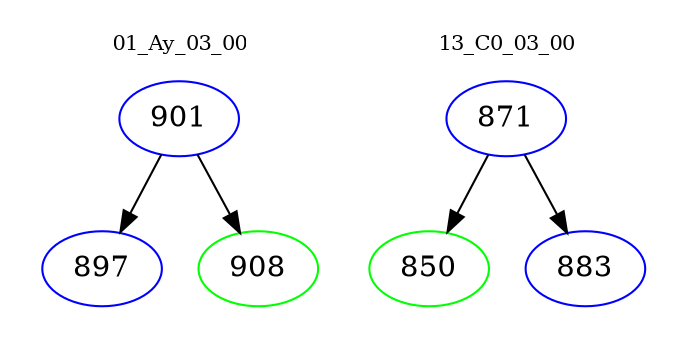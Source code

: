 digraph{
subgraph cluster_0 {
color = white
label = "01_Ay_03_00";
fontsize=10;
T0_901 [label="901", color="blue"]
T0_901 -> T0_897 [color="black"]
T0_897 [label="897", color="blue"]
T0_901 -> T0_908 [color="black"]
T0_908 [label="908", color="green"]
}
subgraph cluster_1 {
color = white
label = "13_C0_03_00";
fontsize=10;
T1_871 [label="871", color="blue"]
T1_871 -> T1_850 [color="black"]
T1_850 [label="850", color="green"]
T1_871 -> T1_883 [color="black"]
T1_883 [label="883", color="blue"]
}
}
